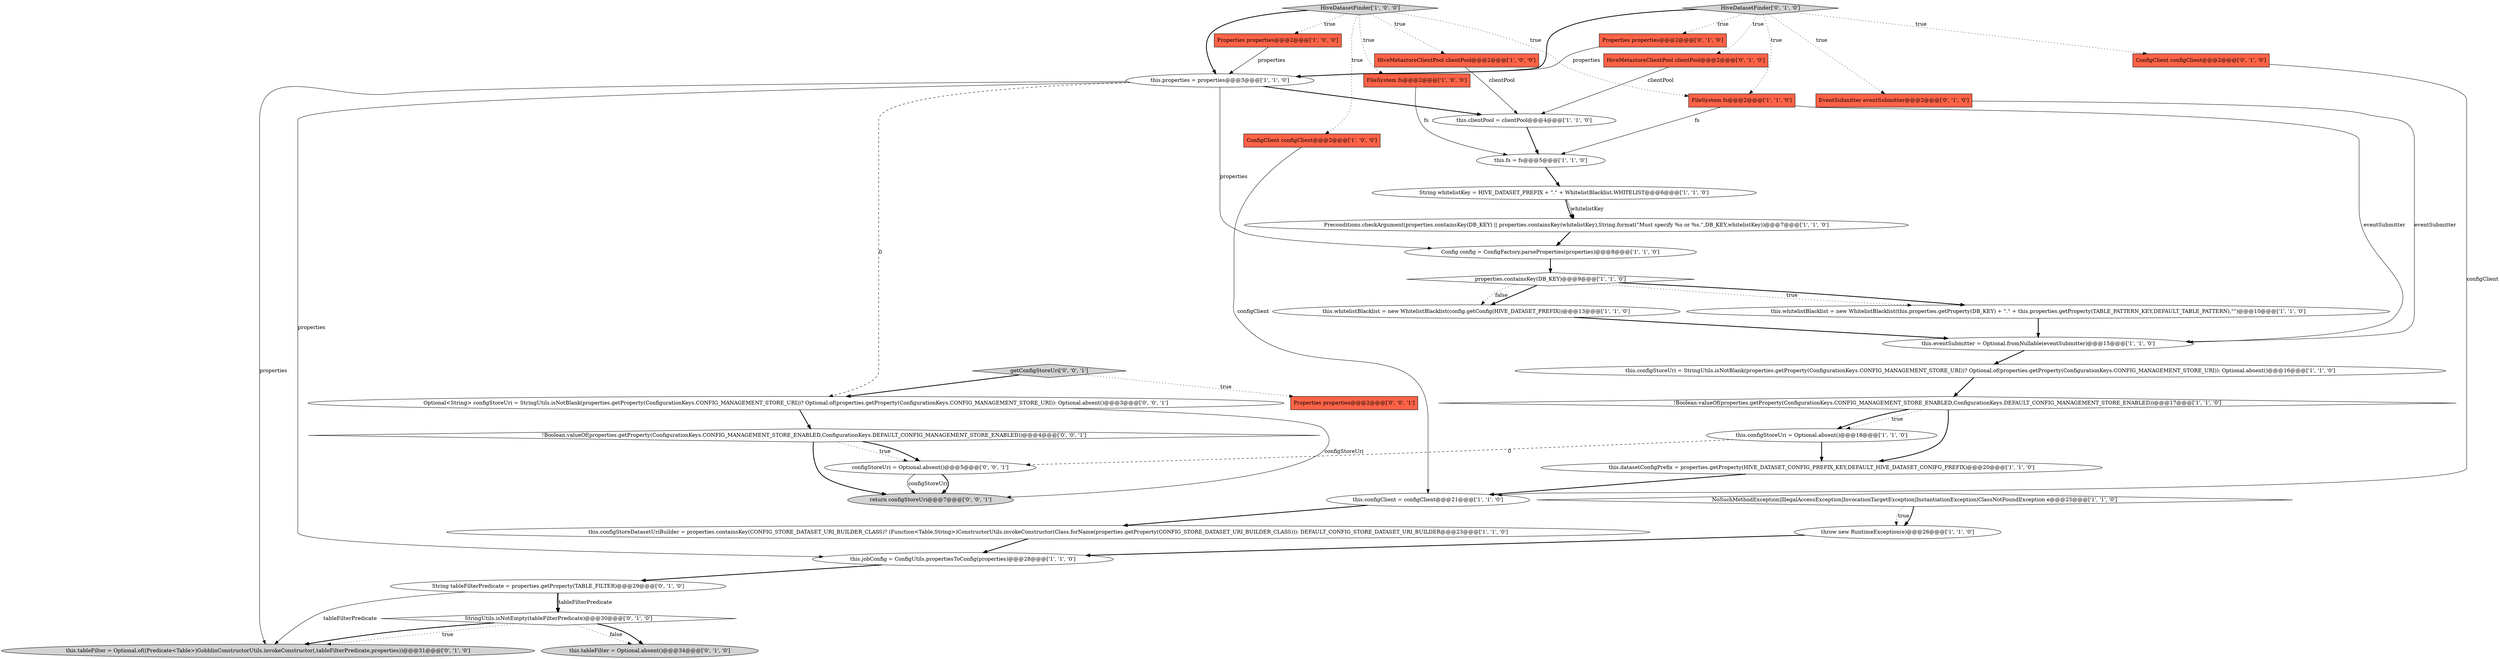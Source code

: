 digraph {
6 [style = filled, label = "Preconditions.checkArgument(properties.containsKey(DB_KEY) || properties.containsKey(whitelistKey),String.format(\"Must specify %s or %s.\",DB_KEY,whitelistKey))@@@7@@@['1', '1', '0']", fillcolor = white, shape = ellipse image = "AAA0AAABBB1BBB"];
26 [style = filled, label = "StringUtils.isNotEmpty(tableFilterPredicate)@@@30@@@['0', '1', '0']", fillcolor = white, shape = diamond image = "AAA1AAABBB2BBB"];
25 [style = filled, label = "this.tableFilter = Optional.absent()@@@34@@@['0', '1', '0']", fillcolor = lightgray, shape = ellipse image = "AAA1AAABBB2BBB"];
21 [style = filled, label = "properties.containsKey(DB_KEY)@@@9@@@['1', '1', '0']", fillcolor = white, shape = diamond image = "AAA0AAABBB1BBB"];
28 [style = filled, label = "String tableFilterPredicate = properties.getProperty(TABLE_FILTER)@@@29@@@['0', '1', '0']", fillcolor = white, shape = ellipse image = "AAA1AAABBB2BBB"];
4 [style = filled, label = "this.properties = properties@@@3@@@['1', '1', '0']", fillcolor = white, shape = ellipse image = "AAA0AAABBB1BBB"];
2 [style = filled, label = "HiveDatasetFinder['1', '0', '0']", fillcolor = lightgray, shape = diamond image = "AAA0AAABBB1BBB"];
29 [style = filled, label = "this.tableFilter = Optional.of((Predicate<Table>)GobblinConstructorUtils.invokeConstructor(,tableFilterPredicate,properties))@@@31@@@['0', '1', '0']", fillcolor = lightgray, shape = ellipse image = "AAA1AAABBB2BBB"];
27 [style = filled, label = "EventSubmitter eventSubmitter@@@2@@@['0', '1', '0']", fillcolor = tomato, shape = box image = "AAA0AAABBB2BBB"];
19 [style = filled, label = "this.configStoreUri = Optional.absent()@@@18@@@['1', '1', '0']", fillcolor = white, shape = ellipse image = "AAA0AAABBB1BBB"];
32 [style = filled, label = "Properties properties@@@2@@@['0', '1', '0']", fillcolor = tomato, shape = box image = "AAA0AAABBB2BBB"];
10 [style = filled, label = "NoSuchMethodException|IllegalAccessException|InvocationTargetException|InstantiationException|ClassNotFoundException e@@@25@@@['1', '1', '0']", fillcolor = white, shape = diamond image = "AAA0AAABBB1BBB"];
13 [style = filled, label = "this.configClient = configClient@@@21@@@['1', '1', '0']", fillcolor = white, shape = ellipse image = "AAA0AAABBB1BBB"];
30 [style = filled, label = "HiveMetastoreClientPool clientPool@@@2@@@['0', '1', '0']", fillcolor = tomato, shape = box image = "AAA0AAABBB2BBB"];
12 [style = filled, label = "String whitelistKey = HIVE_DATASET_PREFIX + \".\" + WhitelistBlacklist.WHITELIST@@@6@@@['1', '1', '0']", fillcolor = white, shape = ellipse image = "AAA0AAABBB1BBB"];
37 [style = filled, label = "return configStoreUri@@@7@@@['0', '0', '1']", fillcolor = lightgray, shape = ellipse image = "AAA0AAABBB3BBB"];
39 [style = filled, label = "configStoreUri = Optional.absent()@@@5@@@['0', '0', '1']", fillcolor = white, shape = ellipse image = "AAA0AAABBB3BBB"];
20 [style = filled, label = "this.whitelistBlacklist = new WhitelistBlacklist(config.getConfig(HIVE_DATASET_PREFIX))@@@13@@@['1', '1', '0']", fillcolor = white, shape = ellipse image = "AAA0AAABBB1BBB"];
9 [style = filled, label = "this.fs = fs@@@5@@@['1', '1', '0']", fillcolor = white, shape = ellipse image = "AAA0AAABBB1BBB"];
35 [style = filled, label = "Optional<String> configStoreUri = StringUtils.isNotBlank(properties.getProperty(ConfigurationKeys.CONFIG_MANAGEMENT_STORE_URI))? Optional.of(properties.getProperty(ConfigurationKeys.CONFIG_MANAGEMENT_STORE_URI)): Optional.absent()@@@3@@@['0', '0', '1']", fillcolor = white, shape = ellipse image = "AAA0AAABBB3BBB"];
5 [style = filled, label = "HiveMetastoreClientPool clientPool@@@2@@@['1', '0', '0']", fillcolor = tomato, shape = box image = "AAA0AAABBB1BBB"];
7 [style = filled, label = "Config config = ConfigFactory.parseProperties(properties)@@@8@@@['1', '1', '0']", fillcolor = white, shape = ellipse image = "AAA0AAABBB1BBB"];
34 [style = filled, label = "!Boolean.valueOf(properties.getProperty(ConfigurationKeys.CONFIG_MANAGEMENT_STORE_ENABLED,ConfigurationKeys.DEFAULT_CONFIG_MANAGEMENT_STORE_ENABLED))@@@4@@@['0', '0', '1']", fillcolor = white, shape = diamond image = "AAA0AAABBB3BBB"];
3 [style = filled, label = "throw new RuntimeException(e)@@@26@@@['1', '1', '0']", fillcolor = white, shape = ellipse image = "AAA0AAABBB1BBB"];
18 [style = filled, label = "this.datasetConfigPrefix = properties.getProperty(HIVE_DATASET_CONFIG_PREFIX_KEY,DEFAULT_HIVE_DATASET_CONIFG_PREFIX)@@@20@@@['1', '1', '0']", fillcolor = white, shape = ellipse image = "AAA0AAABBB1BBB"];
16 [style = filled, label = "this.eventSubmitter = Optional.fromNullable(eventSubmitter)@@@15@@@['1', '1', '0']", fillcolor = white, shape = ellipse image = "AAA0AAABBB1BBB"];
15 [style = filled, label = "this.clientPool = clientPool@@@4@@@['1', '1', '0']", fillcolor = white, shape = ellipse image = "AAA0AAABBB1BBB"];
22 [style = filled, label = "Properties properties@@@2@@@['1', '0', '0']", fillcolor = tomato, shape = box image = "AAA0AAABBB1BBB"];
33 [style = filled, label = "HiveDatasetFinder['0', '1', '0']", fillcolor = lightgray, shape = diamond image = "AAA0AAABBB2BBB"];
17 [style = filled, label = "FileSystem fs@@@2@@@['1', '0', '0']", fillcolor = tomato, shape = box image = "AAA0AAABBB1BBB"];
38 [style = filled, label = "getConfigStoreUri['0', '0', '1']", fillcolor = lightgray, shape = diamond image = "AAA0AAABBB3BBB"];
1 [style = filled, label = "this.configStoreUri = StringUtils.isNotBlank(properties.getProperty(ConfigurationKeys.CONFIG_MANAGEMENT_STORE_URI))? Optional.of(properties.getProperty(ConfigurationKeys.CONFIG_MANAGEMENT_STORE_URI)): Optional.absent()@@@16@@@['1', '1', '0']", fillcolor = white, shape = ellipse image = "AAA0AAABBB1BBB"];
14 [style = filled, label = "this.jobConfig = ConfigUtils.propertiesToConfig(properties)@@@28@@@['1', '1', '0']", fillcolor = white, shape = ellipse image = "AAA0AAABBB1BBB"];
11 [style = filled, label = "!Boolean.valueOf(properties.getProperty(ConfigurationKeys.CONFIG_MANAGEMENT_STORE_ENABLED,ConfigurationKeys.DEFAULT_CONFIG_MANAGEMENT_STORE_ENABLED))@@@17@@@['1', '1', '0']", fillcolor = white, shape = diamond image = "AAA0AAABBB1BBB"];
8 [style = filled, label = "this.configStoreDatasetUriBuilder = properties.containsKey(CONFIG_STORE_DATASET_URI_BUILDER_CLASS)? (Function<Table,String>)ConstructorUtils.invokeConstructor(Class.forName(properties.getProperty(CONFIG_STORE_DATASET_URI_BUILDER_CLASS))): DEFAULT_CONFIG_STORE_DATASET_URI_BUILDER@@@23@@@['1', '1', '0']", fillcolor = white, shape = ellipse image = "AAA0AAABBB1BBB"];
31 [style = filled, label = "ConfigClient configClient@@@2@@@['0', '1', '0']", fillcolor = tomato, shape = box image = "AAA0AAABBB2BBB"];
36 [style = filled, label = "Properties properties@@@2@@@['0', '0', '1']", fillcolor = tomato, shape = box image = "AAA0AAABBB3BBB"];
23 [style = filled, label = "FileSystem fs@@@2@@@['1', '1', '0']", fillcolor = tomato, shape = box image = "AAA0AAABBB1BBB"];
24 [style = filled, label = "this.whitelistBlacklist = new WhitelistBlacklist(this.properties.getProperty(DB_KEY) + \".\" + this.properties.getProperty(TABLE_PATTERN_KEY,DEFAULT_TABLE_PATTERN),\"\")@@@10@@@['1', '1', '0']", fillcolor = white, shape = ellipse image = "AAA0AAABBB1BBB"];
0 [style = filled, label = "ConfigClient configClient@@@2@@@['1', '0', '0']", fillcolor = tomato, shape = box image = "AAA0AAABBB1BBB"];
26->29 [style = dotted, label="true"];
2->23 [style = dotted, label="true"];
2->17 [style = dotted, label="true"];
8->14 [style = bold, label=""];
3->14 [style = bold, label=""];
28->26 [style = solid, label="tableFilterPredicate"];
31->13 [style = solid, label="configClient"];
35->37 [style = solid, label="configStoreUri"];
15->9 [style = bold, label=""];
2->4 [style = bold, label=""];
33->4 [style = bold, label=""];
20->16 [style = bold, label=""];
10->3 [style = dotted, label="true"];
27->16 [style = solid, label="eventSubmitter"];
33->23 [style = dotted, label="true"];
4->7 [style = solid, label="properties"];
4->29 [style = solid, label="properties"];
33->32 [style = dotted, label="true"];
28->26 [style = bold, label=""];
21->24 [style = dotted, label="true"];
2->5 [style = dotted, label="true"];
18->13 [style = bold, label=""];
30->15 [style = solid, label="clientPool"];
26->25 [style = dotted, label="false"];
22->4 [style = solid, label="properties"];
33->27 [style = dotted, label="true"];
11->18 [style = bold, label=""];
34->39 [style = dotted, label="true"];
21->24 [style = bold, label=""];
23->16 [style = solid, label="eventSubmitter"];
7->21 [style = bold, label=""];
33->31 [style = dotted, label="true"];
17->9 [style = solid, label="fs"];
10->3 [style = bold, label=""];
5->15 [style = solid, label="clientPool"];
1->11 [style = bold, label=""];
38->36 [style = dotted, label="true"];
23->9 [style = solid, label="fs"];
14->28 [style = bold, label=""];
33->30 [style = dotted, label="true"];
26->25 [style = bold, label=""];
39->37 [style = solid, label="configStoreUri"];
21->20 [style = bold, label=""];
4->14 [style = solid, label="properties"];
16->1 [style = bold, label=""];
11->19 [style = dotted, label="true"];
24->16 [style = bold, label=""];
11->19 [style = bold, label=""];
4->35 [style = dashed, label="0"];
0->13 [style = solid, label="configClient"];
2->22 [style = dotted, label="true"];
28->29 [style = solid, label="tableFilterPredicate"];
38->35 [style = bold, label=""];
21->20 [style = dotted, label="false"];
19->39 [style = dashed, label="0"];
12->6 [style = solid, label="whitelistKey"];
32->4 [style = solid, label="properties"];
34->39 [style = bold, label=""];
13->8 [style = bold, label=""];
2->0 [style = dotted, label="true"];
6->7 [style = bold, label=""];
4->15 [style = bold, label=""];
39->37 [style = bold, label=""];
35->34 [style = bold, label=""];
19->18 [style = bold, label=""];
26->29 [style = bold, label=""];
34->37 [style = bold, label=""];
12->6 [style = bold, label=""];
9->12 [style = bold, label=""];
}
